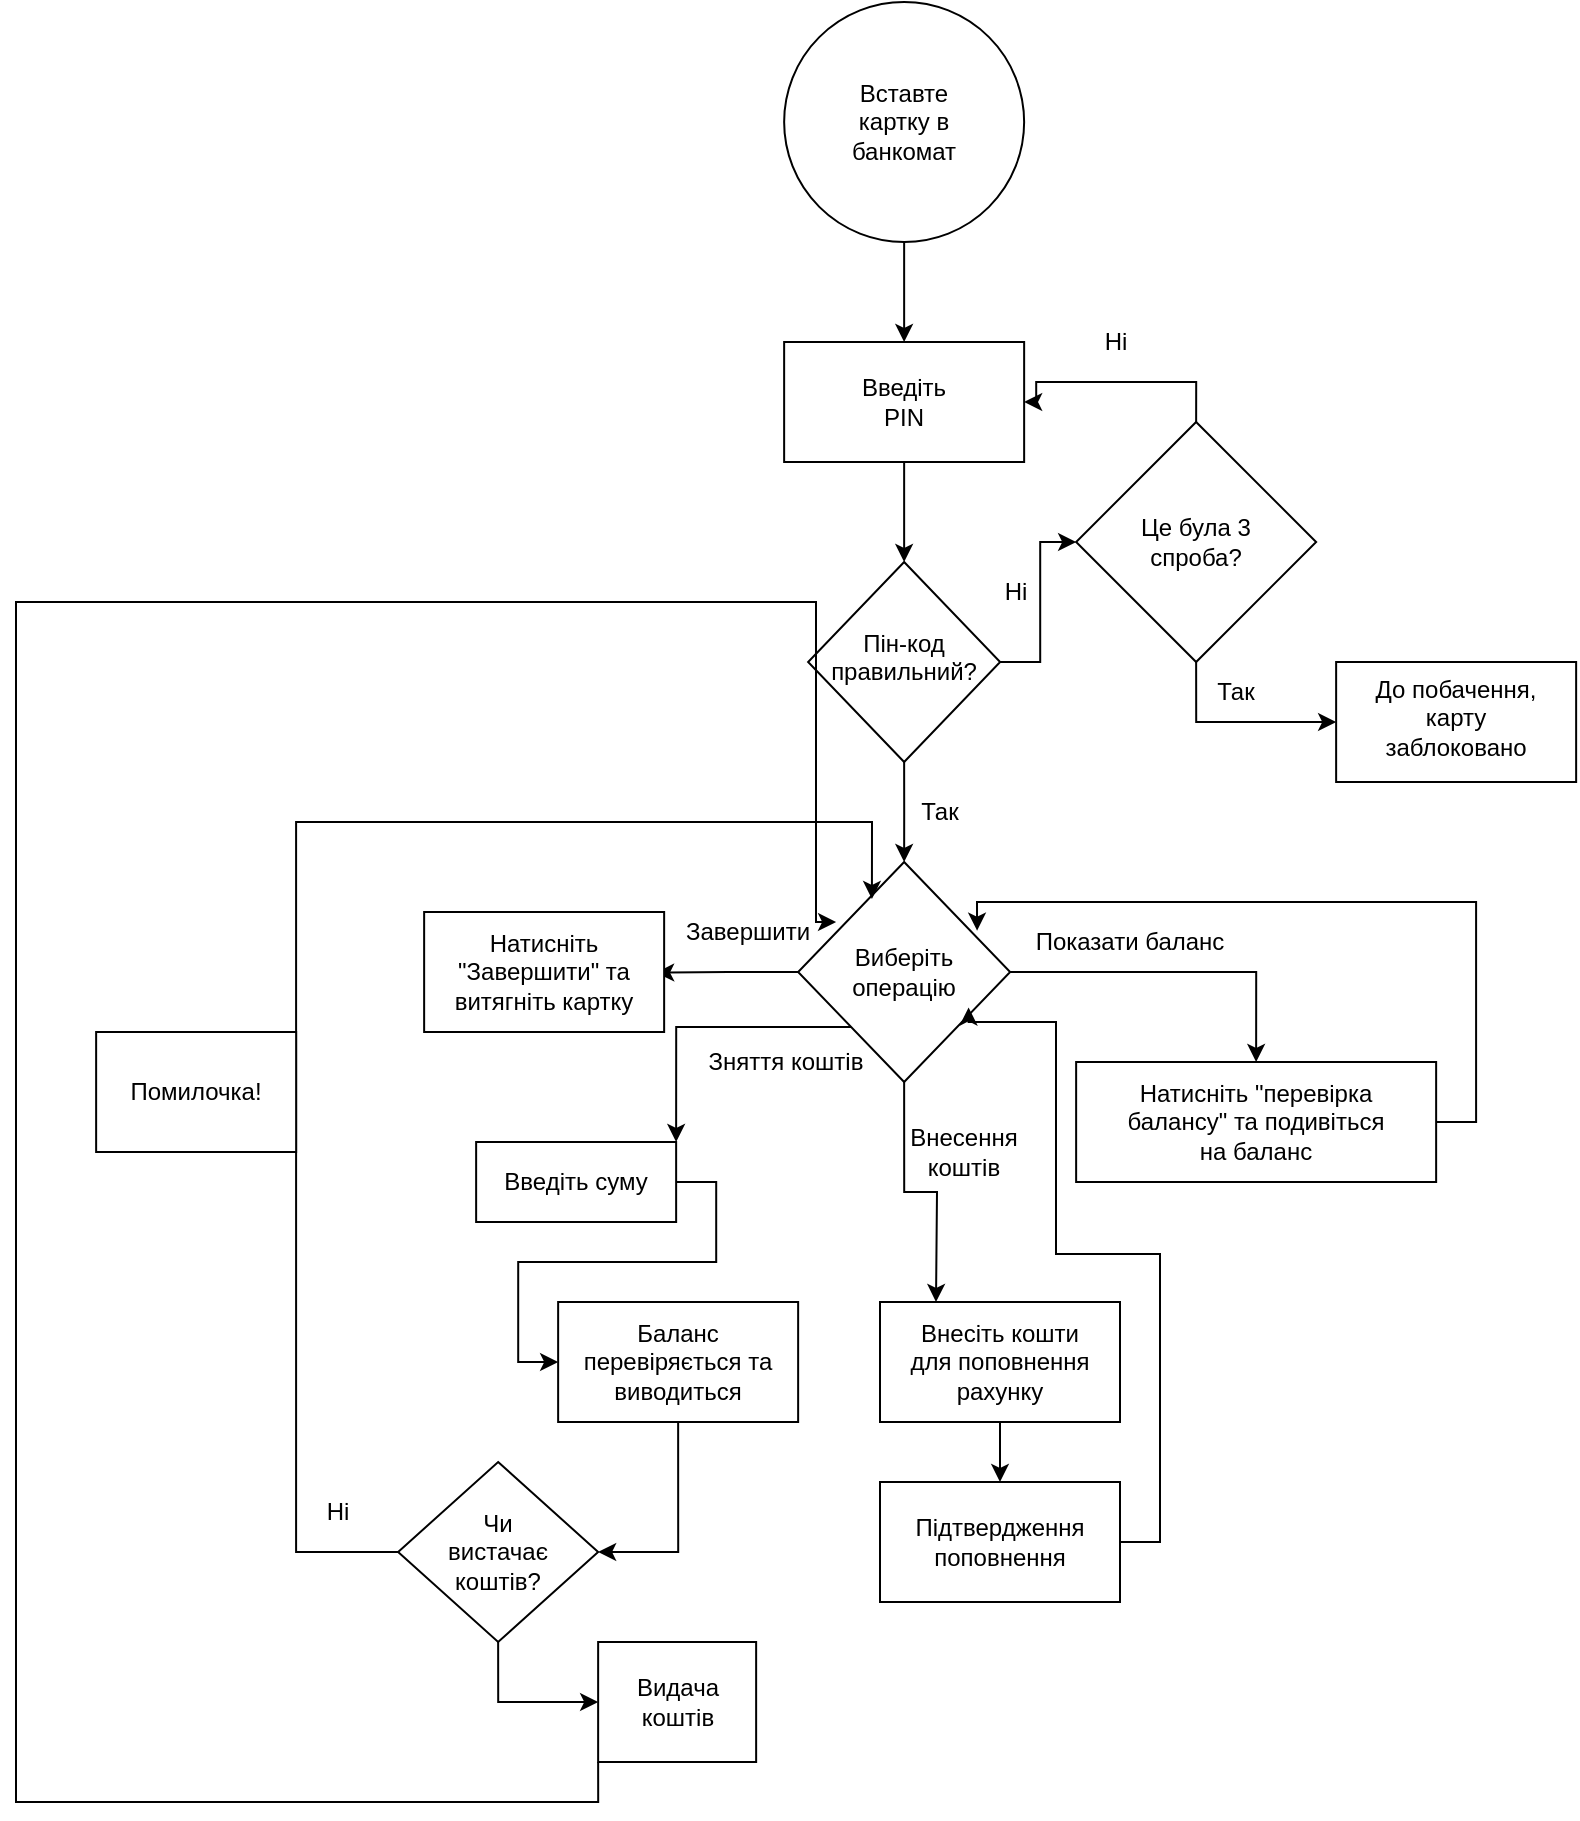 <mxfile version="24.7.14">
  <diagram name="Сторінка-1" id="sYz25XeyXM2wC5si2nx3">
    <mxGraphModel dx="1000" dy="1402" grid="1" gridSize="10" guides="1" tooltips="1" connect="1" arrows="1" fold="1" page="1" pageScale="1" pageWidth="827" pageHeight="1169" math="0" shadow="0">
      <root>
        <mxCell id="0" />
        <mxCell id="1" parent="0" />
        <mxCell id="DI44TM89GrjeiB5xTLPo-4" style="edgeStyle=orthogonalEdgeStyle;rounded=0;orthogonalLoop=1;jettySize=auto;html=1;entryX=0.5;entryY=0;entryDx=0;entryDy=0;" edge="1" parent="1" source="DI44TM89GrjeiB5xTLPo-1" target="DI44TM89GrjeiB5xTLPo-3">
          <mxGeometry relative="1" as="geometry" />
        </mxCell>
        <mxCell id="DI44TM89GrjeiB5xTLPo-1" value="" style="ellipse;whiteSpace=wrap;html=1;aspect=fixed;" vertex="1" parent="1">
          <mxGeometry x="414.07" y="30" width="120" height="120" as="geometry" />
        </mxCell>
        <mxCell id="DI44TM89GrjeiB5xTLPo-2" value="Вставте картку в банкомат" style="text;html=1;align=center;verticalAlign=middle;whiteSpace=wrap;rounded=0;" vertex="1" parent="1">
          <mxGeometry x="444.07" y="75" width="60" height="30" as="geometry" />
        </mxCell>
        <mxCell id="DI44TM89GrjeiB5xTLPo-8" style="edgeStyle=orthogonalEdgeStyle;rounded=0;orthogonalLoop=1;jettySize=auto;html=1;exitX=0.5;exitY=1;exitDx=0;exitDy=0;entryX=0.5;entryY=0;entryDx=0;entryDy=0;" edge="1" parent="1" source="DI44TM89GrjeiB5xTLPo-3" target="DI44TM89GrjeiB5xTLPo-6">
          <mxGeometry relative="1" as="geometry" />
        </mxCell>
        <mxCell id="DI44TM89GrjeiB5xTLPo-3" value="" style="rounded=0;whiteSpace=wrap;html=1;" vertex="1" parent="1">
          <mxGeometry x="414.07" y="200" width="120" height="60" as="geometry" />
        </mxCell>
        <mxCell id="DI44TM89GrjeiB5xTLPo-5" value="Введіть PIN" style="text;html=1;align=center;verticalAlign=middle;whiteSpace=wrap;rounded=0;" vertex="1" parent="1">
          <mxGeometry x="444.07" y="215" width="60" height="30" as="geometry" />
        </mxCell>
        <mxCell id="DI44TM89GrjeiB5xTLPo-17" style="edgeStyle=orthogonalEdgeStyle;rounded=0;orthogonalLoop=1;jettySize=auto;html=1;exitX=1;exitY=0.5;exitDx=0;exitDy=0;entryX=0;entryY=0.5;entryDx=0;entryDy=0;" edge="1" parent="1" source="DI44TM89GrjeiB5xTLPo-6" target="DI44TM89GrjeiB5xTLPo-9">
          <mxGeometry relative="1" as="geometry" />
        </mxCell>
        <mxCell id="DI44TM89GrjeiB5xTLPo-19" style="edgeStyle=orthogonalEdgeStyle;rounded=0;orthogonalLoop=1;jettySize=auto;html=1;exitX=0.5;exitY=1;exitDx=0;exitDy=0;entryX=0.5;entryY=0;entryDx=0;entryDy=0;" edge="1" parent="1" source="DI44TM89GrjeiB5xTLPo-6">
          <mxGeometry relative="1" as="geometry">
            <mxPoint x="474.07" y="460" as="targetPoint" />
          </mxGeometry>
        </mxCell>
        <mxCell id="DI44TM89GrjeiB5xTLPo-6" value="" style="rhombus;whiteSpace=wrap;html=1;" vertex="1" parent="1">
          <mxGeometry x="426.07" y="310" width="96" height="100" as="geometry" />
        </mxCell>
        <mxCell id="DI44TM89GrjeiB5xTLPo-7" value="Пін-код правильний?&lt;div&gt;&lt;br&gt;&lt;/div&gt;" style="text;html=1;align=center;verticalAlign=middle;whiteSpace=wrap;rounded=0;" vertex="1" parent="1">
          <mxGeometry x="444.07" y="350" width="60" height="30" as="geometry" />
        </mxCell>
        <mxCell id="DI44TM89GrjeiB5xTLPo-11" style="edgeStyle=orthogonalEdgeStyle;rounded=0;orthogonalLoop=1;jettySize=auto;html=1;exitX=0.5;exitY=0;exitDx=0;exitDy=0;" edge="1" parent="1" source="DI44TM89GrjeiB5xTLPo-9" target="DI44TM89GrjeiB5xTLPo-3">
          <mxGeometry relative="1" as="geometry" />
        </mxCell>
        <mxCell id="DI44TM89GrjeiB5xTLPo-14" style="edgeStyle=orthogonalEdgeStyle;rounded=0;orthogonalLoop=1;jettySize=auto;html=1;exitX=0.5;exitY=1;exitDx=0;exitDy=0;entryX=0;entryY=0.5;entryDx=0;entryDy=0;" edge="1" parent="1" source="DI44TM89GrjeiB5xTLPo-9" target="DI44TM89GrjeiB5xTLPo-13">
          <mxGeometry relative="1" as="geometry" />
        </mxCell>
        <mxCell id="DI44TM89GrjeiB5xTLPo-9" value="" style="rhombus;whiteSpace=wrap;html=1;" vertex="1" parent="1">
          <mxGeometry x="560.07" y="240" width="120" height="120" as="geometry" />
        </mxCell>
        <mxCell id="DI44TM89GrjeiB5xTLPo-10" value="Це була 3 спроба?" style="text;html=1;align=center;verticalAlign=middle;whiteSpace=wrap;rounded=0;" vertex="1" parent="1">
          <mxGeometry x="590.07" y="285" width="60" height="30" as="geometry" />
        </mxCell>
        <mxCell id="DI44TM89GrjeiB5xTLPo-12" value="Ні" style="text;html=1;align=center;verticalAlign=middle;whiteSpace=wrap;rounded=0;" vertex="1" parent="1">
          <mxGeometry x="550.07" y="185" width="60" height="30" as="geometry" />
        </mxCell>
        <mxCell id="DI44TM89GrjeiB5xTLPo-13" value="" style="rounded=0;whiteSpace=wrap;html=1;" vertex="1" parent="1">
          <mxGeometry x="690.07" y="360" width="120" height="60" as="geometry" />
        </mxCell>
        <mxCell id="DI44TM89GrjeiB5xTLPo-15" value="До побачення, карту заблоковано&lt;div&gt;&lt;br&gt;&lt;/div&gt;" style="text;html=1;align=center;verticalAlign=middle;whiteSpace=wrap;rounded=0;" vertex="1" parent="1">
          <mxGeometry x="705.07" y="380" width="90" height="30" as="geometry" />
        </mxCell>
        <mxCell id="DI44TM89GrjeiB5xTLPo-16" value="Ні" style="text;html=1;align=center;verticalAlign=middle;whiteSpace=wrap;rounded=0;" vertex="1" parent="1">
          <mxGeometry x="500.07" y="310" width="60" height="30" as="geometry" />
        </mxCell>
        <mxCell id="DI44TM89GrjeiB5xTLPo-21" value="Так" style="text;html=1;align=center;verticalAlign=middle;whiteSpace=wrap;rounded=0;" vertex="1" parent="1">
          <mxGeometry x="462.07" y="420" width="60" height="30" as="geometry" />
        </mxCell>
        <mxCell id="DI44TM89GrjeiB5xTLPo-25" style="edgeStyle=orthogonalEdgeStyle;rounded=0;orthogonalLoop=1;jettySize=auto;html=1;exitX=0;exitY=0.5;exitDx=0;exitDy=0;" edge="1" parent="1" source="DI44TM89GrjeiB5xTLPo-23">
          <mxGeometry relative="1" as="geometry">
            <mxPoint x="350.07" y="515.368" as="targetPoint" />
          </mxGeometry>
        </mxCell>
        <mxCell id="DI44TM89GrjeiB5xTLPo-31" style="edgeStyle=orthogonalEdgeStyle;rounded=0;orthogonalLoop=1;jettySize=auto;html=1;exitX=0;exitY=1;exitDx=0;exitDy=0;entryX=1;entryY=0;entryDx=0;entryDy=0;" edge="1" parent="1" source="DI44TM89GrjeiB5xTLPo-23" target="DI44TM89GrjeiB5xTLPo-30">
          <mxGeometry relative="1" as="geometry" />
        </mxCell>
        <mxCell id="DI44TM89GrjeiB5xTLPo-36" style="edgeStyle=orthogonalEdgeStyle;rounded=0;orthogonalLoop=1;jettySize=auto;html=1;exitX=1;exitY=0.5;exitDx=0;exitDy=0;entryX=0.5;entryY=0;entryDx=0;entryDy=0;" edge="1" parent="1" source="DI44TM89GrjeiB5xTLPo-23" target="DI44TM89GrjeiB5xTLPo-34">
          <mxGeometry relative="1" as="geometry" />
        </mxCell>
        <mxCell id="DI44TM89GrjeiB5xTLPo-62" style="edgeStyle=orthogonalEdgeStyle;rounded=0;orthogonalLoop=1;jettySize=auto;html=1;exitX=0.5;exitY=1;exitDx=0;exitDy=0;" edge="1" parent="1" source="DI44TM89GrjeiB5xTLPo-23">
          <mxGeometry relative="1" as="geometry">
            <mxPoint x="490" y="680" as="targetPoint" />
          </mxGeometry>
        </mxCell>
        <mxCell id="DI44TM89GrjeiB5xTLPo-23" value="" style="rhombus;whiteSpace=wrap;html=1;" vertex="1" parent="1">
          <mxGeometry x="421.07" y="460" width="106" height="110" as="geometry" />
        </mxCell>
        <mxCell id="DI44TM89GrjeiB5xTLPo-24" value="Виберіть операцію" style="text;html=1;align=center;verticalAlign=middle;whiteSpace=wrap;rounded=0;" vertex="1" parent="1">
          <mxGeometry x="444.07" y="500" width="60" height="30" as="geometry" />
        </mxCell>
        <mxCell id="DI44TM89GrjeiB5xTLPo-26" value="Завершити" style="text;html=1;align=center;verticalAlign=middle;whiteSpace=wrap;rounded=0;" vertex="1" parent="1">
          <mxGeometry x="366.07" y="480" width="60" height="30" as="geometry" />
        </mxCell>
        <mxCell id="DI44TM89GrjeiB5xTLPo-27" value="" style="rounded=0;whiteSpace=wrap;html=1;" vertex="1" parent="1">
          <mxGeometry x="234.07" y="485" width="120" height="60" as="geometry" />
        </mxCell>
        <mxCell id="DI44TM89GrjeiB5xTLPo-28" value="Натисніть &quot;Завершити&quot; та витягніть картку" style="text;html=1;align=center;verticalAlign=middle;whiteSpace=wrap;rounded=0;" vertex="1" parent="1">
          <mxGeometry x="241.07" y="500" width="106" height="30" as="geometry" />
        </mxCell>
        <mxCell id="DI44TM89GrjeiB5xTLPo-29" value="Так" style="text;html=1;align=center;verticalAlign=middle;whiteSpace=wrap;rounded=0;" vertex="1" parent="1">
          <mxGeometry x="610.07" y="360" width="60" height="30" as="geometry" />
        </mxCell>
        <mxCell id="DI44TM89GrjeiB5xTLPo-42" style="edgeStyle=orthogonalEdgeStyle;rounded=0;orthogonalLoop=1;jettySize=auto;html=1;exitX=1;exitY=0.5;exitDx=0;exitDy=0;entryX=0;entryY=0.5;entryDx=0;entryDy=0;" edge="1" parent="1" source="DI44TM89GrjeiB5xTLPo-30" target="DI44TM89GrjeiB5xTLPo-39">
          <mxGeometry relative="1" as="geometry" />
        </mxCell>
        <mxCell id="DI44TM89GrjeiB5xTLPo-30" value="" style="rounded=0;whiteSpace=wrap;html=1;" vertex="1" parent="1">
          <mxGeometry x="260.07" y="600" width="100" height="40" as="geometry" />
        </mxCell>
        <mxCell id="DI44TM89GrjeiB5xTLPo-32" value="Зняття коштів" style="text;html=1;align=center;verticalAlign=middle;whiteSpace=wrap;rounded=0;" vertex="1" parent="1">
          <mxGeometry x="370.07" y="545" width="90" height="30" as="geometry" />
        </mxCell>
        <mxCell id="DI44TM89GrjeiB5xTLPo-33" value="Введіть суму" style="text;html=1;align=center;verticalAlign=middle;whiteSpace=wrap;rounded=0;" vertex="1" parent="1">
          <mxGeometry x="270.07" y="605" width="80" height="30" as="geometry" />
        </mxCell>
        <mxCell id="DI44TM89GrjeiB5xTLPo-34" value="" style="rounded=0;whiteSpace=wrap;html=1;" vertex="1" parent="1">
          <mxGeometry x="560.07" y="560" width="180" height="60" as="geometry" />
        </mxCell>
        <mxCell id="DI44TM89GrjeiB5xTLPo-35" value="Натисніть &quot;перевірка балансу&quot; та подивіться на баланс" style="text;html=1;align=center;verticalAlign=middle;whiteSpace=wrap;rounded=0;" vertex="1" parent="1">
          <mxGeometry x="580.07" y="575" width="140" height="30" as="geometry" />
        </mxCell>
        <mxCell id="DI44TM89GrjeiB5xTLPo-37" value="Показати баланс" style="text;html=1;align=center;verticalAlign=middle;whiteSpace=wrap;rounded=0;" vertex="1" parent="1">
          <mxGeometry x="522.07" y="485" width="130" height="30" as="geometry" />
        </mxCell>
        <mxCell id="DI44TM89GrjeiB5xTLPo-50" style="edgeStyle=orthogonalEdgeStyle;rounded=0;orthogonalLoop=1;jettySize=auto;html=1;exitX=0.5;exitY=1;exitDx=0;exitDy=0;entryX=1;entryY=0.5;entryDx=0;entryDy=0;" edge="1" parent="1" source="DI44TM89GrjeiB5xTLPo-39" target="DI44TM89GrjeiB5xTLPo-49">
          <mxGeometry relative="1" as="geometry" />
        </mxCell>
        <mxCell id="DI44TM89GrjeiB5xTLPo-39" value="" style="rounded=0;whiteSpace=wrap;html=1;" vertex="1" parent="1">
          <mxGeometry x="301.07" y="680" width="120" height="60" as="geometry" />
        </mxCell>
        <mxCell id="DI44TM89GrjeiB5xTLPo-41" value="Баланс перевіряється та виводиться" style="text;html=1;align=center;verticalAlign=middle;whiteSpace=wrap;rounded=0;" vertex="1" parent="1">
          <mxGeometry x="311.07" y="695" width="100" height="30" as="geometry" />
        </mxCell>
        <mxCell id="DI44TM89GrjeiB5xTLPo-55" style="edgeStyle=orthogonalEdgeStyle;rounded=0;orthogonalLoop=1;jettySize=auto;html=1;exitX=0;exitY=0.5;exitDx=0;exitDy=0;entryX=0.348;entryY=0.168;entryDx=0;entryDy=0;entryPerimeter=0;" edge="1" parent="1" source="DI44TM89GrjeiB5xTLPo-49" target="DI44TM89GrjeiB5xTLPo-23">
          <mxGeometry relative="1" as="geometry">
            <mxPoint x="190.07" y="440" as="targetPoint" />
            <Array as="points">
              <mxPoint x="170.07" y="805" />
              <mxPoint x="170.07" y="440" />
              <mxPoint x="458.07" y="440" />
            </Array>
          </mxGeometry>
        </mxCell>
        <mxCell id="DI44TM89GrjeiB5xTLPo-59" style="edgeStyle=orthogonalEdgeStyle;rounded=0;orthogonalLoop=1;jettySize=auto;html=1;exitX=0.5;exitY=1;exitDx=0;exitDy=0;entryX=0;entryY=0.5;entryDx=0;entryDy=0;" edge="1" parent="1" source="DI44TM89GrjeiB5xTLPo-49" target="DI44TM89GrjeiB5xTLPo-58">
          <mxGeometry relative="1" as="geometry" />
        </mxCell>
        <mxCell id="DI44TM89GrjeiB5xTLPo-49" value="" style="rhombus;whiteSpace=wrap;html=1;" vertex="1" parent="1">
          <mxGeometry x="221.07" y="760" width="100" height="90" as="geometry" />
        </mxCell>
        <mxCell id="DI44TM89GrjeiB5xTLPo-51" value="Чи вистачає коштів?" style="text;html=1;align=center;verticalAlign=middle;whiteSpace=wrap;rounded=0;" vertex="1" parent="1">
          <mxGeometry x="241.07" y="790" width="60" height="30" as="geometry" />
        </mxCell>
        <mxCell id="DI44TM89GrjeiB5xTLPo-53" value="Ні" style="text;html=1;align=center;verticalAlign=middle;whiteSpace=wrap;rounded=0;" vertex="1" parent="1">
          <mxGeometry x="161.07" y="770" width="60" height="30" as="geometry" />
        </mxCell>
        <mxCell id="DI44TM89GrjeiB5xTLPo-54" style="edgeStyle=orthogonalEdgeStyle;rounded=0;orthogonalLoop=1;jettySize=auto;html=1;exitX=1;exitY=0.5;exitDx=0;exitDy=0;entryX=0.844;entryY=0.312;entryDx=0;entryDy=0;entryPerimeter=0;" edge="1" parent="1" source="DI44TM89GrjeiB5xTLPo-34" target="DI44TM89GrjeiB5xTLPo-23">
          <mxGeometry relative="1" as="geometry">
            <Array as="points">
              <mxPoint x="760.07" y="590" />
              <mxPoint x="760.07" y="480" />
              <mxPoint x="510.07" y="480" />
            </Array>
          </mxGeometry>
        </mxCell>
        <mxCell id="DI44TM89GrjeiB5xTLPo-56" value="" style="rounded=0;whiteSpace=wrap;html=1;" vertex="1" parent="1">
          <mxGeometry x="70.07" y="545" width="100" height="60" as="geometry" />
        </mxCell>
        <mxCell id="DI44TM89GrjeiB5xTLPo-57" value="Помилочка!" style="text;html=1;align=center;verticalAlign=middle;whiteSpace=wrap;rounded=0;" vertex="1" parent="1">
          <mxGeometry x="90.07" y="560" width="60" height="30" as="geometry" />
        </mxCell>
        <mxCell id="DI44TM89GrjeiB5xTLPo-61" style="edgeStyle=orthogonalEdgeStyle;rounded=0;orthogonalLoop=1;jettySize=auto;html=1;exitX=0;exitY=1;exitDx=0;exitDy=0;entryX=0.179;entryY=0.273;entryDx=0;entryDy=0;entryPerimeter=0;" edge="1" parent="1" source="DI44TM89GrjeiB5xTLPo-58" target="DI44TM89GrjeiB5xTLPo-23">
          <mxGeometry relative="1" as="geometry">
            <mxPoint x="56.912" y="330" as="targetPoint" />
            <Array as="points">
              <mxPoint x="321" y="930" />
              <mxPoint x="30" y="930" />
              <mxPoint x="30" y="330" />
              <mxPoint x="430" y="330" />
              <mxPoint x="430" y="490" />
            </Array>
          </mxGeometry>
        </mxCell>
        <mxCell id="DI44TM89GrjeiB5xTLPo-58" value="" style="rounded=0;whiteSpace=wrap;html=1;" vertex="1" parent="1">
          <mxGeometry x="321.07" y="850" width="79" height="60" as="geometry" />
        </mxCell>
        <mxCell id="DI44TM89GrjeiB5xTLPo-60" value="Видача коштів" style="text;html=1;align=center;verticalAlign=middle;whiteSpace=wrap;rounded=0;" vertex="1" parent="1">
          <mxGeometry x="331.07" y="865" width="60" height="30" as="geometry" />
        </mxCell>
        <mxCell id="DI44TM89GrjeiB5xTLPo-63" value="Внесення коштів" style="text;html=1;align=center;verticalAlign=middle;whiteSpace=wrap;rounded=0;" vertex="1" parent="1">
          <mxGeometry x="474.07" y="590" width="60" height="30" as="geometry" />
        </mxCell>
        <mxCell id="DI44TM89GrjeiB5xTLPo-72" style="edgeStyle=orthogonalEdgeStyle;rounded=0;orthogonalLoop=1;jettySize=auto;html=1;exitX=0.5;exitY=1;exitDx=0;exitDy=0;entryX=0.5;entryY=0;entryDx=0;entryDy=0;" edge="1" parent="1" source="DI44TM89GrjeiB5xTLPo-64" target="DI44TM89GrjeiB5xTLPo-70">
          <mxGeometry relative="1" as="geometry" />
        </mxCell>
        <mxCell id="DI44TM89GrjeiB5xTLPo-64" value="" style="rounded=0;whiteSpace=wrap;html=1;" vertex="1" parent="1">
          <mxGeometry x="462" y="680" width="120" height="60" as="geometry" />
        </mxCell>
        <mxCell id="DI44TM89GrjeiB5xTLPo-65" value="Внесіть кошти для поповнення рахунку" style="text;html=1;align=center;verticalAlign=middle;whiteSpace=wrap;rounded=0;" vertex="1" parent="1">
          <mxGeometry x="472" y="695" width="100" height="30" as="geometry" />
        </mxCell>
        <mxCell id="DI44TM89GrjeiB5xTLPo-73" style="edgeStyle=orthogonalEdgeStyle;rounded=0;orthogonalLoop=1;jettySize=auto;html=1;exitX=1;exitY=0.5;exitDx=0;exitDy=0;entryX=0.804;entryY=0.661;entryDx=0;entryDy=0;entryPerimeter=0;" edge="1" parent="1" source="DI44TM89GrjeiB5xTLPo-70" target="DI44TM89GrjeiB5xTLPo-23">
          <mxGeometry relative="1" as="geometry">
            <mxPoint x="540" y="540" as="targetPoint" />
            <Array as="points">
              <mxPoint x="602" y="800" />
              <mxPoint x="602" y="656" />
              <mxPoint x="550" y="656" />
              <mxPoint x="550" y="540" />
              <mxPoint x="506" y="540" />
            </Array>
          </mxGeometry>
        </mxCell>
        <mxCell id="DI44TM89GrjeiB5xTLPo-70" value="" style="rounded=0;whiteSpace=wrap;html=1;" vertex="1" parent="1">
          <mxGeometry x="462" y="770" width="120" height="60" as="geometry" />
        </mxCell>
        <mxCell id="DI44TM89GrjeiB5xTLPo-71" value="Підтвердження поповнення" style="text;html=1;align=center;verticalAlign=middle;whiteSpace=wrap;rounded=0;" vertex="1" parent="1">
          <mxGeometry x="492" y="785" width="60" height="30" as="geometry" />
        </mxCell>
      </root>
    </mxGraphModel>
  </diagram>
</mxfile>
